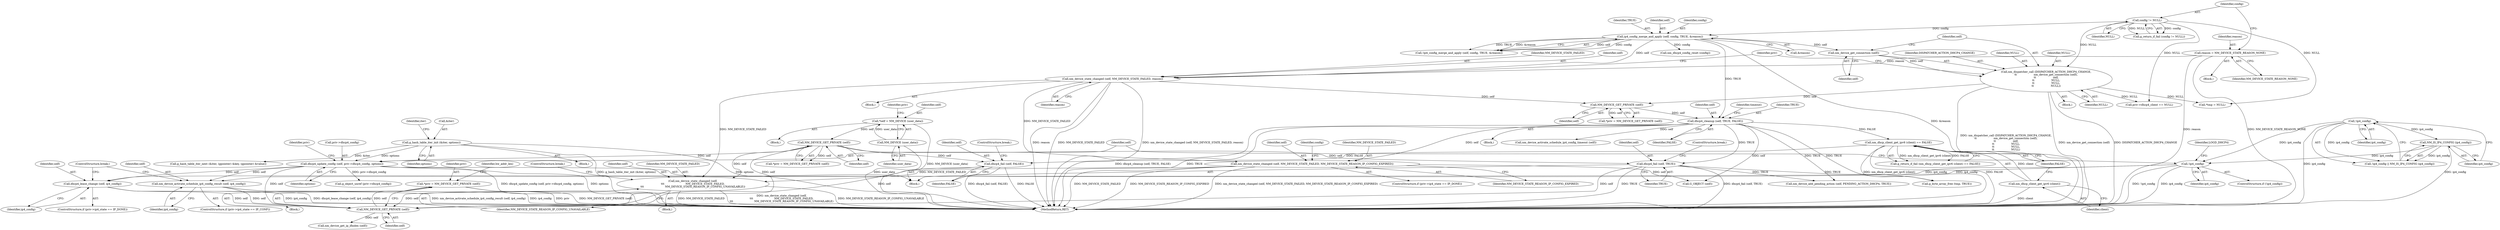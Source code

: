 digraph "0_NetworkManager_d5fc88e573fa58b93034b04d35a2454f5d28cad9@pointer" {
"1005228" [label="(Call,*priv = NM_DEVICE_GET_PRIVATE (self))"];
"1005230" [label="(Call,NM_DEVICE_GET_PRIVATE (self))"];
"1005191" [label="(Call,nm_device_activate_schedule_ip4_config_result (self, ip4_config))"];
"1005179" [label="(Call,dhcp4_update_config (self, priv->dhcp4_config, options))"];
"1005146" [label="(Call,NM_DEVICE_GET_PRIVATE (self))"];
"1005139" [label="(Call,*self = NM_DEVICE (user_data))"];
"1005141" [label="(Call,NM_DEVICE (user_data))"];
"1005113" [label="(Call,g_hash_table_iter_init (&iter, options))"];
"1005168" [label="(Call,!ip4_config)"];
"1005155" [label="(Call,!ip4_config)"];
"1005157" [label="(Call,NM_IS_IP4_CONFIG (ip4_config))"];
"1005220" [label="(Call,dhcp4_fail (self, FALSE))"];
"1005149" [label="(Call,nm_dhcp_client_get_ipv6 (client) == FALSE)"];
"1005150" [label="(Call,nm_dhcp_client_get_ipv6 (client))"];
"1005080" [label="(Call,dhcp4_cleanup (self, TRUE, FALSE))"];
"1005078" [label="(Call,NM_DEVICE_GET_PRIVATE (self))"];
"1005060" [label="(Call,nm_device_state_changed (self, NM_DEVICE_STATE_FAILED, reason))"];
"1005050" [label="(Call,ip4_config_merge_and_apply (self, config, TRUE, &reason))"];
"1005045" [label="(Call,config != NULL)"];
"1005041" [label="(Call,reason = NM_DEVICE_STATE_REASON_NONE)"];
"1005066" [label="(Call,nm_dispatcher_call (DISPATCHER_ACTION_DHCP4_CHANGE,\n\t\t                    nm_device_get_connection (self),\n\t\t                    self,\n\t\t                    NULL,\n\t\t                    NULL,\n\t\t                    NULL))"];
"1005068" [label="(Call,nm_device_get_connection (self))"];
"1005206" [label="(Call,dhcp4_fail (self, TRUE))"];
"1005201" [label="(Call,dhcp4_lease_change (self, ip4_config))"];
"1005174" [label="(Call,nm_device_state_changed (self,\n\t\t\t                         NM_DEVICE_STATE_FAILED,\n\t\t\t                         NM_DEVICE_STATE_REASON_IP_CONFIG_UNAVAILABLE))"];
"1005101" [label="(Call,nm_device_state_changed (self, NM_DEVICE_STATE_FAILED, NM_DEVICE_STATE_REASON_IP_CONFIG_EXPIRED))"];
"1005145" [label="(Identifier,priv)"];
"1005134" [label="(Call,G_OBJECT (self))"];
"1005223" [label="(ControlStructure,break;)"];
"1005044" [label="(Call,g_return_if_fail (config != NULL))"];
"1005051" [label="(Identifier,self)"];
"1005278" [label="(Call,priv->dhcp4_client == NULL)"];
"1005045" [label="(Call,config != NULL)"];
"1005050" [label="(Call,ip4_config_merge_and_apply (self, config, TRUE, &reason))"];
"1005071" [label="(Identifier,NULL)"];
"1005041" [label="(Call,reason = NM_DEVICE_STATE_REASON_NONE)"];
"1005184" [label="(Identifier,options)"];
"1005072" [label="(Identifier,NULL)"];
"1005262" [label="(Call,nm_device_get_ip_ifindex (self))"];
"1005222" [label="(Identifier,FALSE)"];
"1005081" [label="(Identifier,self)"];
"1005104" [label="(Identifier,NM_DEVICE_STATE_REASON_IP_CONFIG_EXPIRED)"];
"1005141" [label="(Call,NM_DEVICE (user_data))"];
"1005228" [label="(Call,*priv = NM_DEVICE_GET_PRIVATE (self))"];
"1005204" [label="(ControlStructure,break;)"];
"1005066" [label="(Call,nm_dispatcher_call (DISPATCHER_ACTION_DHCP4_CHANGE,\n\t\t                    nm_device_get_connection (self),\n\t\t                    self,\n\t\t                    NULL,\n\t\t                    NULL,\n\t\t                    NULL))"];
"1005107" [label="(Block,)"];
"1005148" [label="(Call,g_return_if_fail (nm_dhcp_client_get_ipv6 (client) == FALSE))"];
"1005176" [label="(Identifier,NM_DEVICE_STATE_FAILED)"];
"1005191" [label="(Call,nm_device_activate_schedule_ip4_config_result (self, ip4_config))"];
"1005139" [label="(Call,*self = NM_DEVICE (user_data))"];
"1005112" [label="(Identifier,config)"];
"1005165" [label="(Block,)"];
"1005080" [label="(Call,dhcp4_cleanup (self, TRUE, FALSE))"];
"1005178" [label="(ControlStructure,break;)"];
"1005230" [label="(Call,NM_DEVICE_GET_PRIVATE (self))"];
"1005221" [label="(Identifier,self)"];
"1005208" [label="(Identifier,TRUE)"];
"1005181" [label="(Call,priv->dhcp4_config)"];
"1005226" [label="(Block,)"];
"1005207" [label="(Identifier,self)"];
"1005180" [label="(Identifier,self)"];
"1005147" [label="(Identifier,self)"];
"1005067" [label="(Identifier,DISPATCHER_ACTION_DHCP4_CHANGE)"];
"1005154" [label="(Call,!ip4_config || NM_IS_IP4_CONFIG (ip4_config))"];
"1005156" [label="(Identifier,ip4_config)"];
"1005120" [label="(Identifier,iter)"];
"1005079" [label="(Identifier,self)"];
"1005151" [label="(Identifier,client)"];
"1005060" [label="(Call,nm_device_state_changed (self, NM_DEVICE_STATE_FAILED, reason))"];
"1005170" [label="(Block,)"];
"1005152" [label="(Identifier,FALSE)"];
"1005195" [label="(ControlStructure,if (priv->ip4_state == IP_DONE))"];
"1005052" [label="(Identifier,config)"];
"1005314" [label="(Call,g_byte_array_free (tmp, TRUE))"];
"1005167" [label="(ControlStructure,if (!ip4_config))"];
"1005341" [label="(Call,nm_device_add_pending_action (self, PENDING_ACTION_DHCP4, TRUE))"];
"1005039" [label="(Block,)"];
"1005086" [label="(Identifier,timeout)"];
"1005043" [label="(Identifier,NM_DEVICE_STATE_REASON_NONE)"];
"1005053" [label="(Identifier,TRUE)"];
"1005111" [label="(Call,nm_dhcp4_config_reset (config))"];
"1005082" [label="(Identifier,TRUE)"];
"1005203" [label="(Identifier,ip4_config)"];
"1005146" [label="(Call,NM_DEVICE_GET_PRIVATE (self))"];
"1005150" [label="(Call,nm_dhcp_client_get_ipv6 (client))"];
"1005103" [label="(Identifier,NM_DEVICE_STATE_FAILED)"];
"1005175" [label="(Identifier,self)"];
"1005144" [label="(Call,*priv = NM_DEVICE_GET_PRIVATE (self))"];
"1005069" [label="(Identifier,self)"];
"1005102" [label="(Identifier,self)"];
"1005083" [label="(Identifier,FALSE)"];
"1005047" [label="(Identifier,NULL)"];
"1005065" [label="(Block,)"];
"1005061" [label="(Identifier,self)"];
"1005118" [label="(Call,g_hash_table_iter_next (&iter, (gpointer) &key, (gpointer) &value))"];
"1005236" [label="(Identifier,hw_addr_len)"];
"1005078" [label="(Call,NM_DEVICE_GET_PRIVATE (self))"];
"1005137" [label="(Block,)"];
"1005056" [label="(Block,)"];
"1005073" [label="(Identifier,NULL)"];
"1005158" [label="(Identifier,ip4_config)"];
"1007368" [label="(MethodReturn,RET)"];
"1005168" [label="(Call,!ip4_config)"];
"1005149" [label="(Call,nm_dhcp_client_get_ipv6 (client) == FALSE)"];
"1005074" [label="(Block,)"];
"1005220" [label="(Call,dhcp4_fail (self, FALSE))"];
"1005201" [label="(Call,dhcp4_lease_change (self, ip4_config))"];
"1005239" [label="(Call,*tmp = NULL)"];
"1005070" [label="(Identifier,self)"];
"1005193" [label="(Identifier,ip4_config)"];
"1005188" [label="(Identifier,priv)"];
"1005169" [label="(Identifier,ip4_config)"];
"1005155" [label="(Call,!ip4_config)"];
"1005116" [label="(Identifier,options)"];
"1005063" [label="(Identifier,reason)"];
"1005054" [label="(Call,&reason)"];
"1005185" [label="(ControlStructure,if (priv->ip4_state == IP_CONF))"];
"1005206" [label="(Call,dhcp4_fail (self, TRUE))"];
"1005068" [label="(Call,nm_device_get_connection (self))"];
"1005157" [label="(Call,NM_IS_IP4_CONFIG (ip4_config))"];
"1005077" [label="(Identifier,priv)"];
"1005114" [label="(Call,&iter)"];
"1005062" [label="(Identifier,NM_DEVICE_STATE_FAILED)"];
"1005042" [label="(Identifier,reason)"];
"1005142" [label="(Identifier,user_data)"];
"1005174" [label="(Call,nm_device_state_changed (self,\n\t\t\t                         NM_DEVICE_STATE_FAILED,\n\t\t\t                         NM_DEVICE_STATE_REASON_IP_CONFIG_UNAVAILABLE))"];
"1005231" [label="(Identifier,self)"];
"1005113" [label="(Call,g_hash_table_iter_init (&iter, options))"];
"1005250" [label="(Call,g_object_unref (priv->dhcp4_config))"];
"1005076" [label="(Call,*priv = NM_DEVICE_GET_PRIVATE (self))"];
"1005046" [label="(Identifier,config)"];
"1005202" [label="(Identifier,self)"];
"1005192" [label="(Identifier,self)"];
"1005049" [label="(Call,!ip4_config_merge_and_apply (self, config, TRUE, &reason))"];
"1005179" [label="(Call,dhcp4_update_config (self, priv->dhcp4_config, options))"];
"1005140" [label="(Identifier,self)"];
"1005177" [label="(Identifier,NM_DEVICE_STATE_REASON_IP_CONFIG_UNAVAILABLE)"];
"1005209" [label="(ControlStructure,break;)"];
"1005101" [label="(Call,nm_device_state_changed (self, NM_DEVICE_STATE_FAILED, NM_DEVICE_STATE_REASON_IP_CONFIG_EXPIRED))"];
"1005095" [label="(ControlStructure,if (priv->ip4_state == IP_DONE))"];
"1005172" [label="(Identifier,LOGD_DHCP4)"];
"1005229" [label="(Identifier,priv)"];
"1005092" [label="(Call,nm_device_activate_schedule_ip4_config_timeout (self))"];
"1005228" -> "1005226"  [label="AST: "];
"1005228" -> "1005230"  [label="CFG: "];
"1005229" -> "1005228"  [label="AST: "];
"1005230" -> "1005228"  [label="AST: "];
"1005236" -> "1005228"  [label="CFG: "];
"1005228" -> "1007368"  [label="DDG: NM_DEVICE_GET_PRIVATE (self)"];
"1005228" -> "1007368"  [label="DDG: priv"];
"1005230" -> "1005228"  [label="DDG: self"];
"1005230" -> "1005231"  [label="CFG: "];
"1005231" -> "1005230"  [label="AST: "];
"1005191" -> "1005230"  [label="DDG: self"];
"1005220" -> "1005230"  [label="DDG: self"];
"1005179" -> "1005230"  [label="DDG: self"];
"1005206" -> "1005230"  [label="DDG: self"];
"1005201" -> "1005230"  [label="DDG: self"];
"1005174" -> "1005230"  [label="DDG: self"];
"1005146" -> "1005230"  [label="DDG: self"];
"1005230" -> "1005262"  [label="DDG: self"];
"1005191" -> "1005185"  [label="AST: "];
"1005191" -> "1005193"  [label="CFG: "];
"1005192" -> "1005191"  [label="AST: "];
"1005193" -> "1005191"  [label="AST: "];
"1005204" -> "1005191"  [label="CFG: "];
"1005191" -> "1007368"  [label="DDG: ip4_config"];
"1005191" -> "1007368"  [label="DDG: nm_device_activate_schedule_ip4_config_result (self, ip4_config)"];
"1005179" -> "1005191"  [label="DDG: self"];
"1005168" -> "1005191"  [label="DDG: ip4_config"];
"1005179" -> "1005165"  [label="AST: "];
"1005179" -> "1005184"  [label="CFG: "];
"1005180" -> "1005179"  [label="AST: "];
"1005181" -> "1005179"  [label="AST: "];
"1005184" -> "1005179"  [label="AST: "];
"1005188" -> "1005179"  [label="CFG: "];
"1005179" -> "1007368"  [label="DDG: dhcp4_update_config (self, priv->dhcp4_config, options)"];
"1005179" -> "1007368"  [label="DDG: options"];
"1005146" -> "1005179"  [label="DDG: self"];
"1005113" -> "1005179"  [label="DDG: options"];
"1005179" -> "1005201"  [label="DDG: self"];
"1005179" -> "1005250"  [label="DDG: priv->dhcp4_config"];
"1005146" -> "1005144"  [label="AST: "];
"1005146" -> "1005147"  [label="CFG: "];
"1005147" -> "1005146"  [label="AST: "];
"1005144" -> "1005146"  [label="CFG: "];
"1005146" -> "1005144"  [label="DDG: self"];
"1005139" -> "1005146"  [label="DDG: self"];
"1005146" -> "1005174"  [label="DDG: self"];
"1005146" -> "1005206"  [label="DDG: self"];
"1005146" -> "1005220"  [label="DDG: self"];
"1005139" -> "1005137"  [label="AST: "];
"1005139" -> "1005141"  [label="CFG: "];
"1005140" -> "1005139"  [label="AST: "];
"1005141" -> "1005139"  [label="AST: "];
"1005145" -> "1005139"  [label="CFG: "];
"1005139" -> "1007368"  [label="DDG: NM_DEVICE (user_data)"];
"1005141" -> "1005139"  [label="DDG: user_data"];
"1005141" -> "1005142"  [label="CFG: "];
"1005142" -> "1005141"  [label="AST: "];
"1005141" -> "1007368"  [label="DDG: user_data"];
"1005113" -> "1005107"  [label="AST: "];
"1005113" -> "1005116"  [label="CFG: "];
"1005114" -> "1005113"  [label="AST: "];
"1005116" -> "1005113"  [label="AST: "];
"1005120" -> "1005113"  [label="CFG: "];
"1005113" -> "1007368"  [label="DDG: g_hash_table_iter_init (&iter, options)"];
"1005113" -> "1007368"  [label="DDG: options"];
"1005113" -> "1005118"  [label="DDG: &iter"];
"1005168" -> "1005167"  [label="AST: "];
"1005168" -> "1005169"  [label="CFG: "];
"1005169" -> "1005168"  [label="AST: "];
"1005172" -> "1005168"  [label="CFG: "];
"1005180" -> "1005168"  [label="CFG: "];
"1005168" -> "1007368"  [label="DDG: !ip4_config"];
"1005168" -> "1007368"  [label="DDG: ip4_config"];
"1005155" -> "1005168"  [label="DDG: ip4_config"];
"1005157" -> "1005168"  [label="DDG: ip4_config"];
"1005168" -> "1005201"  [label="DDG: ip4_config"];
"1005155" -> "1005154"  [label="AST: "];
"1005155" -> "1005156"  [label="CFG: "];
"1005156" -> "1005155"  [label="AST: "];
"1005158" -> "1005155"  [label="CFG: "];
"1005154" -> "1005155"  [label="CFG: "];
"1005155" -> "1007368"  [label="DDG: ip4_config"];
"1005155" -> "1005154"  [label="DDG: ip4_config"];
"1005155" -> "1005157"  [label="DDG: ip4_config"];
"1005157" -> "1005154"  [label="AST: "];
"1005157" -> "1005158"  [label="CFG: "];
"1005158" -> "1005157"  [label="AST: "];
"1005154" -> "1005157"  [label="CFG: "];
"1005157" -> "1007368"  [label="DDG: ip4_config"];
"1005157" -> "1005154"  [label="DDG: ip4_config"];
"1005220" -> "1005165"  [label="AST: "];
"1005220" -> "1005222"  [label="CFG: "];
"1005221" -> "1005220"  [label="AST: "];
"1005222" -> "1005220"  [label="AST: "];
"1005223" -> "1005220"  [label="CFG: "];
"1005220" -> "1007368"  [label="DDG: FALSE"];
"1005220" -> "1007368"  [label="DDG: dhcp4_fail (self, FALSE)"];
"1005149" -> "1005220"  [label="DDG: FALSE"];
"1005149" -> "1005148"  [label="AST: "];
"1005149" -> "1005152"  [label="CFG: "];
"1005150" -> "1005149"  [label="AST: "];
"1005152" -> "1005149"  [label="AST: "];
"1005148" -> "1005149"  [label="CFG: "];
"1005149" -> "1007368"  [label="DDG: FALSE"];
"1005149" -> "1007368"  [label="DDG: nm_dhcp_client_get_ipv6 (client)"];
"1005149" -> "1005148"  [label="DDG: nm_dhcp_client_get_ipv6 (client)"];
"1005149" -> "1005148"  [label="DDG: FALSE"];
"1005150" -> "1005149"  [label="DDG: client"];
"1005080" -> "1005149"  [label="DDG: FALSE"];
"1005150" -> "1005151"  [label="CFG: "];
"1005151" -> "1005150"  [label="AST: "];
"1005152" -> "1005150"  [label="CFG: "];
"1005150" -> "1007368"  [label="DDG: client"];
"1005080" -> "1005074"  [label="AST: "];
"1005080" -> "1005083"  [label="CFG: "];
"1005081" -> "1005080"  [label="AST: "];
"1005082" -> "1005080"  [label="AST: "];
"1005083" -> "1005080"  [label="AST: "];
"1005086" -> "1005080"  [label="CFG: "];
"1005080" -> "1007368"  [label="DDG: TRUE"];
"1005080" -> "1007368"  [label="DDG: dhcp4_cleanup (self, TRUE, FALSE)"];
"1005078" -> "1005080"  [label="DDG: self"];
"1005050" -> "1005080"  [label="DDG: TRUE"];
"1005080" -> "1005092"  [label="DDG: self"];
"1005080" -> "1005101"  [label="DDG: self"];
"1005080" -> "1005134"  [label="DDG: self"];
"1005080" -> "1005206"  [label="DDG: TRUE"];
"1005080" -> "1005314"  [label="DDG: TRUE"];
"1005080" -> "1005341"  [label="DDG: TRUE"];
"1005078" -> "1005076"  [label="AST: "];
"1005078" -> "1005079"  [label="CFG: "];
"1005079" -> "1005078"  [label="AST: "];
"1005076" -> "1005078"  [label="CFG: "];
"1005078" -> "1005076"  [label="DDG: self"];
"1005060" -> "1005078"  [label="DDG: self"];
"1005066" -> "1005078"  [label="DDG: self"];
"1005060" -> "1005056"  [label="AST: "];
"1005060" -> "1005063"  [label="CFG: "];
"1005061" -> "1005060"  [label="AST: "];
"1005062" -> "1005060"  [label="AST: "];
"1005063" -> "1005060"  [label="AST: "];
"1005077" -> "1005060"  [label="CFG: "];
"1005060" -> "1007368"  [label="DDG: NM_DEVICE_STATE_FAILED"];
"1005060" -> "1007368"  [label="DDG: nm_device_state_changed (self, NM_DEVICE_STATE_FAILED, reason)"];
"1005060" -> "1007368"  [label="DDG: reason"];
"1005050" -> "1005060"  [label="DDG: self"];
"1005041" -> "1005060"  [label="DDG: reason"];
"1005060" -> "1005101"  [label="DDG: NM_DEVICE_STATE_FAILED"];
"1005060" -> "1005174"  [label="DDG: NM_DEVICE_STATE_FAILED"];
"1005050" -> "1005049"  [label="AST: "];
"1005050" -> "1005054"  [label="CFG: "];
"1005051" -> "1005050"  [label="AST: "];
"1005052" -> "1005050"  [label="AST: "];
"1005053" -> "1005050"  [label="AST: "];
"1005054" -> "1005050"  [label="AST: "];
"1005049" -> "1005050"  [label="CFG: "];
"1005050" -> "1007368"  [label="DDG: &reason"];
"1005050" -> "1005049"  [label="DDG: self"];
"1005050" -> "1005049"  [label="DDG: config"];
"1005050" -> "1005049"  [label="DDG: TRUE"];
"1005050" -> "1005049"  [label="DDG: &reason"];
"1005045" -> "1005050"  [label="DDG: config"];
"1005050" -> "1005068"  [label="DDG: self"];
"1005050" -> "1005111"  [label="DDG: config"];
"1005045" -> "1005044"  [label="AST: "];
"1005045" -> "1005047"  [label="CFG: "];
"1005046" -> "1005045"  [label="AST: "];
"1005047" -> "1005045"  [label="AST: "];
"1005044" -> "1005045"  [label="CFG: "];
"1005045" -> "1005044"  [label="DDG: config"];
"1005045" -> "1005044"  [label="DDG: NULL"];
"1005045" -> "1005066"  [label="DDG: NULL"];
"1005045" -> "1005239"  [label="DDG: NULL"];
"1005045" -> "1005278"  [label="DDG: NULL"];
"1005041" -> "1005039"  [label="AST: "];
"1005041" -> "1005043"  [label="CFG: "];
"1005042" -> "1005041"  [label="AST: "];
"1005043" -> "1005041"  [label="AST: "];
"1005046" -> "1005041"  [label="CFG: "];
"1005041" -> "1007368"  [label="DDG: reason"];
"1005041" -> "1007368"  [label="DDG: NM_DEVICE_STATE_REASON_NONE"];
"1005066" -> "1005065"  [label="AST: "];
"1005066" -> "1005073"  [label="CFG: "];
"1005067" -> "1005066"  [label="AST: "];
"1005068" -> "1005066"  [label="AST: "];
"1005070" -> "1005066"  [label="AST: "];
"1005071" -> "1005066"  [label="AST: "];
"1005072" -> "1005066"  [label="AST: "];
"1005073" -> "1005066"  [label="AST: "];
"1005077" -> "1005066"  [label="CFG: "];
"1005066" -> "1007368"  [label="DDG: nm_dispatcher_call (DISPATCHER_ACTION_DHCP4_CHANGE,\n\t\t                    nm_device_get_connection (self),\n\t\t                    self,\n\t\t                    NULL,\n\t\t                    NULL,\n\t\t                    NULL)"];
"1005066" -> "1007368"  [label="DDG: nm_device_get_connection (self)"];
"1005066" -> "1007368"  [label="DDG: DISPATCHER_ACTION_DHCP4_CHANGE"];
"1005068" -> "1005066"  [label="DDG: self"];
"1005066" -> "1005239"  [label="DDG: NULL"];
"1005066" -> "1005278"  [label="DDG: NULL"];
"1005068" -> "1005069"  [label="CFG: "];
"1005069" -> "1005068"  [label="AST: "];
"1005070" -> "1005068"  [label="CFG: "];
"1005206" -> "1005165"  [label="AST: "];
"1005206" -> "1005208"  [label="CFG: "];
"1005207" -> "1005206"  [label="AST: "];
"1005208" -> "1005206"  [label="AST: "];
"1005209" -> "1005206"  [label="CFG: "];
"1005206" -> "1007368"  [label="DDG: dhcp4_fail (self, TRUE)"];
"1005206" -> "1007368"  [label="DDG: TRUE"];
"1005206" -> "1005314"  [label="DDG: TRUE"];
"1005206" -> "1005341"  [label="DDG: TRUE"];
"1005201" -> "1005195"  [label="AST: "];
"1005201" -> "1005203"  [label="CFG: "];
"1005202" -> "1005201"  [label="AST: "];
"1005203" -> "1005201"  [label="AST: "];
"1005204" -> "1005201"  [label="CFG: "];
"1005201" -> "1007368"  [label="DDG: dhcp4_lease_change (self, ip4_config)"];
"1005201" -> "1007368"  [label="DDG: ip4_config"];
"1005174" -> "1005170"  [label="AST: "];
"1005174" -> "1005177"  [label="CFG: "];
"1005175" -> "1005174"  [label="AST: "];
"1005176" -> "1005174"  [label="AST: "];
"1005177" -> "1005174"  [label="AST: "];
"1005178" -> "1005174"  [label="CFG: "];
"1005174" -> "1007368"  [label="DDG: nm_device_state_changed (self,\n\t\t\t                         NM_DEVICE_STATE_FAILED,\n\t\t\t                         NM_DEVICE_STATE_REASON_IP_CONFIG_UNAVAILABLE)"];
"1005174" -> "1007368"  [label="DDG: NM_DEVICE_STATE_REASON_IP_CONFIG_UNAVAILABLE"];
"1005174" -> "1007368"  [label="DDG: NM_DEVICE_STATE_FAILED"];
"1005101" -> "1005174"  [label="DDG: NM_DEVICE_STATE_FAILED"];
"1005101" -> "1005095"  [label="AST: "];
"1005101" -> "1005104"  [label="CFG: "];
"1005102" -> "1005101"  [label="AST: "];
"1005103" -> "1005101"  [label="AST: "];
"1005104" -> "1005101"  [label="AST: "];
"1005112" -> "1005101"  [label="CFG: "];
"1005101" -> "1007368"  [label="DDG: NM_DEVICE_STATE_REASON_IP_CONFIG_EXPIRED"];
"1005101" -> "1007368"  [label="DDG: nm_device_state_changed (self, NM_DEVICE_STATE_FAILED, NM_DEVICE_STATE_REASON_IP_CONFIG_EXPIRED)"];
"1005101" -> "1007368"  [label="DDG: NM_DEVICE_STATE_FAILED"];
"1005101" -> "1005134"  [label="DDG: self"];
}
